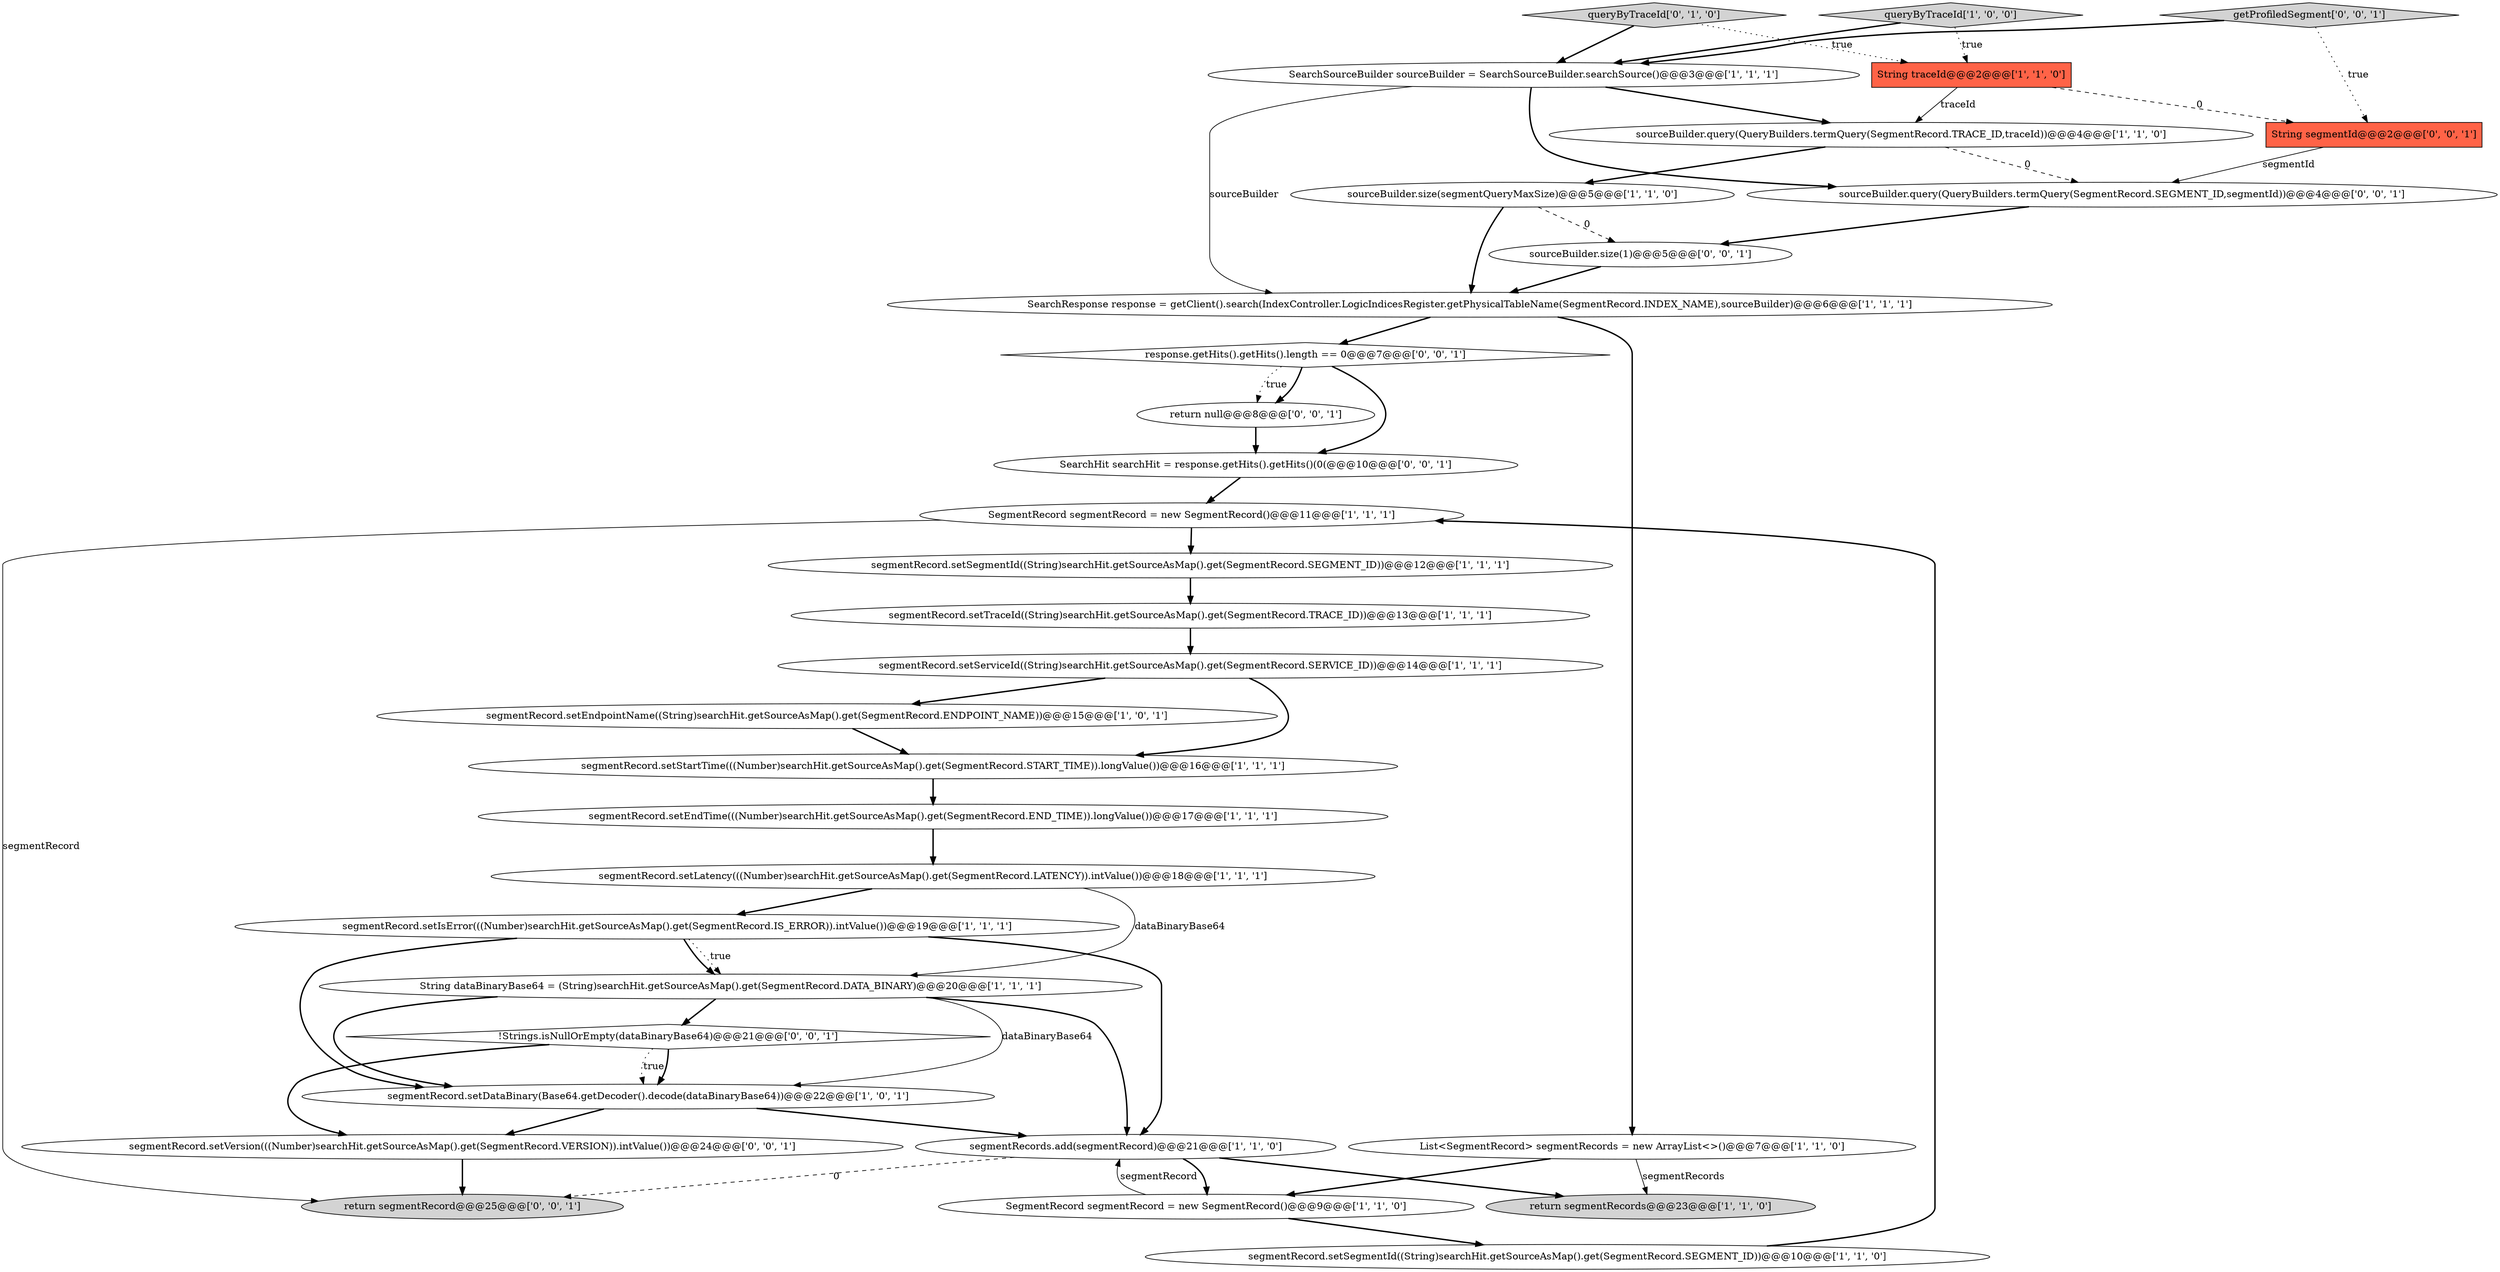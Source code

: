 digraph {
19 [style = filled, label = "SegmentRecord segmentRecord = new SegmentRecord()@@@11@@@['1', '1', '1']", fillcolor = white, shape = ellipse image = "AAA0AAABBB1BBB"];
26 [style = filled, label = "!Strings.isNullOrEmpty(dataBinaryBase64)@@@21@@@['0', '0', '1']", fillcolor = white, shape = diamond image = "AAA0AAABBB3BBB"];
4 [style = filled, label = "SearchResponse response = getClient().search(IndexController.LogicIndicesRegister.getPhysicalTableName(SegmentRecord.INDEX_NAME),sourceBuilder)@@@6@@@['1', '1', '1']", fillcolor = white, shape = ellipse image = "AAA0AAABBB1BBB"];
6 [style = filled, label = "sourceBuilder.query(QueryBuilders.termQuery(SegmentRecord.TRACE_ID,traceId))@@@4@@@['1', '1', '0']", fillcolor = white, shape = ellipse image = "AAA0AAABBB1BBB"];
12 [style = filled, label = "String traceId@@@2@@@['1', '1', '0']", fillcolor = tomato, shape = box image = "AAA0AAABBB1BBB"];
9 [style = filled, label = "segmentRecord.setSegmentId((String)searchHit.getSourceAsMap().get(SegmentRecord.SEGMENT_ID))@@@10@@@['1', '1', '0']", fillcolor = white, shape = ellipse image = "AAA0AAABBB1BBB"];
15 [style = filled, label = "segmentRecord.setLatency(((Number)searchHit.getSourceAsMap().get(SegmentRecord.LATENCY)).intValue())@@@18@@@['1', '1', '1']", fillcolor = white, shape = ellipse image = "AAA0AAABBB1BBB"];
20 [style = filled, label = "segmentRecord.setDataBinary(Base64.getDecoder().decode(dataBinaryBase64))@@@22@@@['1', '0', '1']", fillcolor = white, shape = ellipse image = "AAA0AAABBB1BBB"];
27 [style = filled, label = "sourceBuilder.size(1)@@@5@@@['0', '0', '1']", fillcolor = white, shape = ellipse image = "AAA0AAABBB3BBB"];
0 [style = filled, label = "segmentRecord.setStartTime(((Number)searchHit.getSourceAsMap().get(SegmentRecord.START_TIME)).longValue())@@@16@@@['1', '1', '1']", fillcolor = white, shape = ellipse image = "AAA0AAABBB1BBB"];
3 [style = filled, label = "List<SegmentRecord> segmentRecords = new ArrayList<>()@@@7@@@['1', '1', '0']", fillcolor = white, shape = ellipse image = "AAA0AAABBB1BBB"];
13 [style = filled, label = "sourceBuilder.size(segmentQueryMaxSize)@@@5@@@['1', '1', '0']", fillcolor = white, shape = ellipse image = "AAA0AAABBB1BBB"];
2 [style = filled, label = "return segmentRecords@@@23@@@['1', '1', '0']", fillcolor = lightgray, shape = ellipse image = "AAA0AAABBB1BBB"];
16 [style = filled, label = "String dataBinaryBase64 = (String)searchHit.getSourceAsMap().get(SegmentRecord.DATA_BINARY)@@@20@@@['1', '1', '1']", fillcolor = white, shape = ellipse image = "AAA0AAABBB1BBB"];
5 [style = filled, label = "SearchSourceBuilder sourceBuilder = SearchSourceBuilder.searchSource()@@@3@@@['1', '1', '1']", fillcolor = white, shape = ellipse image = "AAA0AAABBB1BBB"];
14 [style = filled, label = "segmentRecord.setServiceId((String)searchHit.getSourceAsMap().get(SegmentRecord.SERVICE_ID))@@@14@@@['1', '1', '1']", fillcolor = white, shape = ellipse image = "AAA0AAABBB1BBB"];
30 [style = filled, label = "String segmentId@@@2@@@['0', '0', '1']", fillcolor = tomato, shape = box image = "AAA0AAABBB3BBB"];
1 [style = filled, label = "segmentRecord.setSegmentId((String)searchHit.getSourceAsMap().get(SegmentRecord.SEGMENT_ID))@@@12@@@['1', '1', '1']", fillcolor = white, shape = ellipse image = "AAA0AAABBB1BBB"];
18 [style = filled, label = "segmentRecord.setEndpointName((String)searchHit.getSourceAsMap().get(SegmentRecord.ENDPOINT_NAME))@@@15@@@['1', '0', '1']", fillcolor = white, shape = ellipse image = "AAA0AAABBB1BBB"];
31 [style = filled, label = "getProfiledSegment['0', '0', '1']", fillcolor = lightgray, shape = diamond image = "AAA0AAABBB3BBB"];
11 [style = filled, label = "queryByTraceId['1', '0', '0']", fillcolor = lightgray, shape = diamond image = "AAA0AAABBB1BBB"];
21 [style = filled, label = "segmentRecords.add(segmentRecord)@@@21@@@['1', '1', '0']", fillcolor = white, shape = ellipse image = "AAA0AAABBB1BBB"];
23 [style = filled, label = "SearchHit searchHit = response.getHits().getHits()(0(@@@10@@@['0', '0', '1']", fillcolor = white, shape = ellipse image = "AAA0AAABBB3BBB"];
29 [style = filled, label = "segmentRecord.setVersion(((Number)searchHit.getSourceAsMap().get(SegmentRecord.VERSION)).intValue())@@@24@@@['0', '0', '1']", fillcolor = white, shape = ellipse image = "AAA0AAABBB3BBB"];
17 [style = filled, label = "SegmentRecord segmentRecord = new SegmentRecord()@@@9@@@['1', '1', '0']", fillcolor = white, shape = ellipse image = "AAA0AAABBB1BBB"];
24 [style = filled, label = "response.getHits().getHits().length == 0@@@7@@@['0', '0', '1']", fillcolor = white, shape = diamond image = "AAA0AAABBB3BBB"];
22 [style = filled, label = "queryByTraceId['0', '1', '0']", fillcolor = lightgray, shape = diamond image = "AAA0AAABBB2BBB"];
7 [style = filled, label = "segmentRecord.setIsError(((Number)searchHit.getSourceAsMap().get(SegmentRecord.IS_ERROR)).intValue())@@@19@@@['1', '1', '1']", fillcolor = white, shape = ellipse image = "AAA0AAABBB1BBB"];
25 [style = filled, label = "return segmentRecord@@@25@@@['0', '0', '1']", fillcolor = lightgray, shape = ellipse image = "AAA0AAABBB3BBB"];
8 [style = filled, label = "segmentRecord.setEndTime(((Number)searchHit.getSourceAsMap().get(SegmentRecord.END_TIME)).longValue())@@@17@@@['1', '1', '1']", fillcolor = white, shape = ellipse image = "AAA0AAABBB1BBB"];
32 [style = filled, label = "sourceBuilder.query(QueryBuilders.termQuery(SegmentRecord.SEGMENT_ID,segmentId))@@@4@@@['0', '0', '1']", fillcolor = white, shape = ellipse image = "AAA0AAABBB3BBB"];
28 [style = filled, label = "return null@@@8@@@['0', '0', '1']", fillcolor = white, shape = ellipse image = "AAA0AAABBB3BBB"];
10 [style = filled, label = "segmentRecord.setTraceId((String)searchHit.getSourceAsMap().get(SegmentRecord.TRACE_ID))@@@13@@@['1', '1', '1']", fillcolor = white, shape = ellipse image = "AAA0AAABBB1BBB"];
24->28 [style = bold, label=""];
4->3 [style = bold, label=""];
4->24 [style = bold, label=""];
8->15 [style = bold, label=""];
15->7 [style = bold, label=""];
3->2 [style = solid, label="segmentRecords"];
10->14 [style = bold, label=""];
20->29 [style = bold, label=""];
26->29 [style = bold, label=""];
17->9 [style = bold, label=""];
31->5 [style = bold, label=""];
11->12 [style = dotted, label="true"];
6->32 [style = dashed, label="0"];
16->26 [style = bold, label=""];
15->16 [style = solid, label="dataBinaryBase64"];
29->25 [style = bold, label=""];
32->27 [style = bold, label=""];
26->20 [style = dotted, label="true"];
7->20 [style = bold, label=""];
12->30 [style = dashed, label="0"];
5->4 [style = solid, label="sourceBuilder"];
24->28 [style = dotted, label="true"];
24->23 [style = bold, label=""];
22->5 [style = bold, label=""];
16->20 [style = solid, label="dataBinaryBase64"];
22->12 [style = dotted, label="true"];
21->2 [style = bold, label=""];
20->21 [style = bold, label=""];
5->32 [style = bold, label=""];
31->30 [style = dotted, label="true"];
19->1 [style = bold, label=""];
11->5 [style = bold, label=""];
27->4 [style = bold, label=""];
13->27 [style = dashed, label="0"];
5->6 [style = bold, label=""];
14->0 [style = bold, label=""];
19->25 [style = solid, label="segmentRecord"];
28->23 [style = bold, label=""];
16->21 [style = bold, label=""];
6->13 [style = bold, label=""];
23->19 [style = bold, label=""];
7->16 [style = bold, label=""];
0->8 [style = bold, label=""];
7->16 [style = dotted, label="true"];
9->19 [style = bold, label=""];
7->21 [style = bold, label=""];
3->17 [style = bold, label=""];
21->25 [style = dashed, label="0"];
14->18 [style = bold, label=""];
30->32 [style = solid, label="segmentId"];
12->6 [style = solid, label="traceId"];
1->10 [style = bold, label=""];
16->20 [style = bold, label=""];
21->17 [style = bold, label=""];
18->0 [style = bold, label=""];
26->20 [style = bold, label=""];
17->21 [style = solid, label="segmentRecord"];
13->4 [style = bold, label=""];
}
